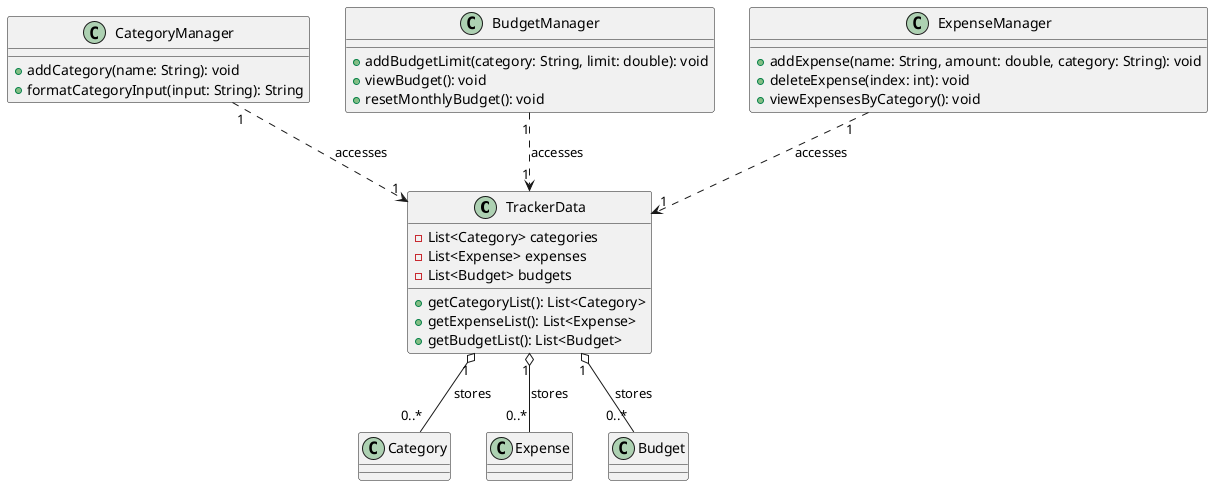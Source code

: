 @startuml
class TrackerData {
    - List<Category> categories
    - List<Expense> expenses
    - List<Budget> budgets
    + getCategoryList(): List<Category>
    + getExpenseList(): List<Expense>
    + getBudgetList(): List<Budget>
}

class CategoryManager {
    + addCategory(name: String): void
    + formatCategoryInput(input: String): String
}

class BudgetManager {
    + addBudgetLimit(category: String, limit: double): void
    + viewBudget(): void
    + resetMonthlyBudget(): void
}

class ExpenseManager {
    + addExpense(name: String, amount: double, category: String): void
    + deleteExpense(index: int): void
    + viewExpensesByCategory(): void
}

TrackerData "1" o-- "0..*" Category : "stores"
TrackerData "1" o-- "0..*" Expense : "stores"
TrackerData "1" o-- "0..*" Budget : "stores"

CategoryManager "1" ..> "1" TrackerData : "accesses"
BudgetManager "1" ..> "1" TrackerData : "accesses"
ExpenseManager "1" ..> "1" TrackerData : "accesses"

@enduml
